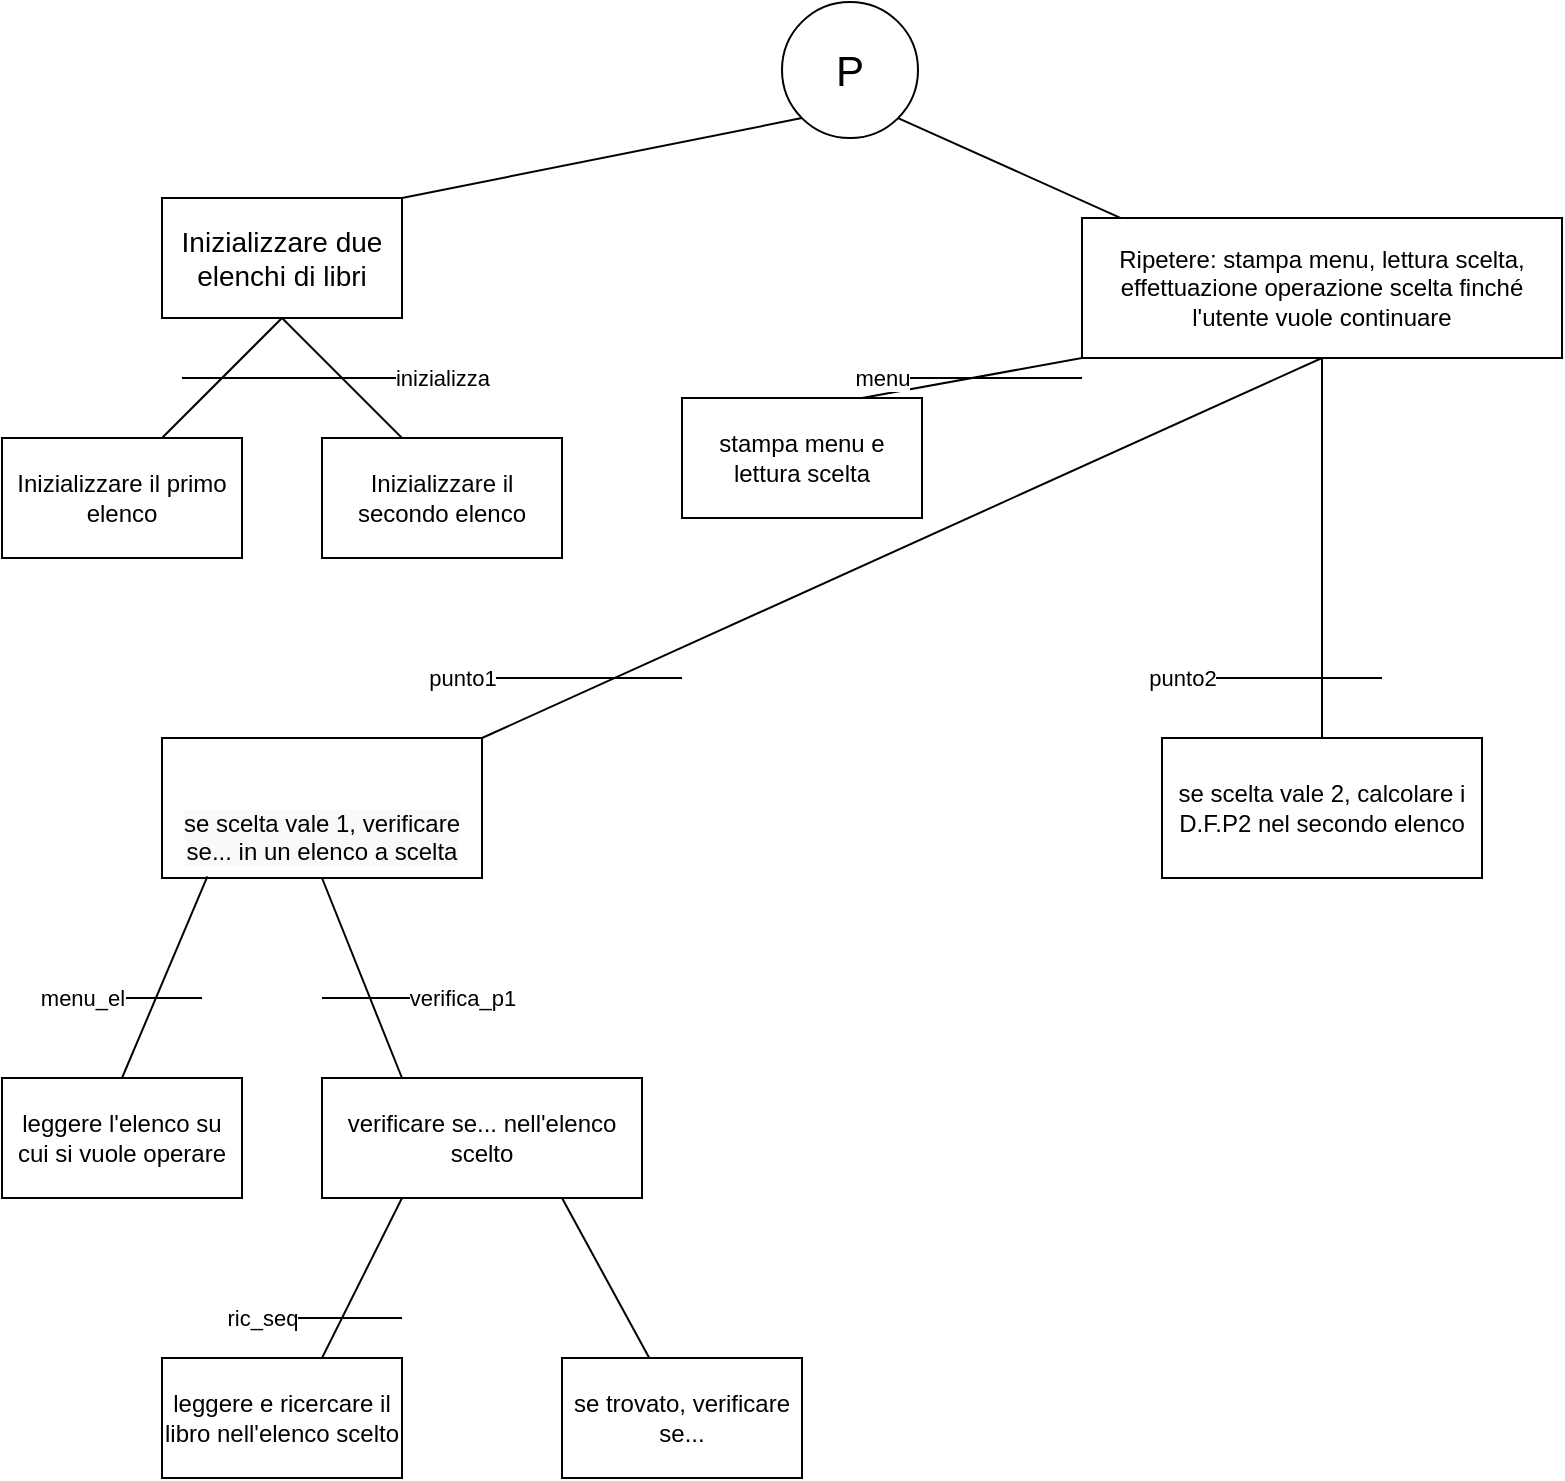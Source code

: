 <mxfile version="13.6.5">
    <diagram id="t-ZDDujmPhS7KHESAUoj" name="Pagina-1">
        <mxGraphModel dx="949" dy="2849" grid="1" gridSize="10" guides="1" tooltips="1" connect="1" arrows="1" fold="1" page="1" pageScale="1" pageWidth="827" pageHeight="1169" math="0" shadow="0">
            <root>
                <mxCell id="0"/>
                <mxCell id="1" parent="0"/>
                <mxCell id="IPE7AgSTdYtW8we0NMha-1" value="&lt;div style=&quot;text-align: justify&quot;&gt;&lt;span style=&quot;font-size: 21px&quot;&gt;P&lt;/span&gt;&lt;/div&gt;" style="ellipse;whiteSpace=wrap;html=1;aspect=fixed;" parent="1" vertex="1">
                    <mxGeometry x="390" y="-2338" width="68" height="68" as="geometry"/>
                </mxCell>
                <mxCell id="IPE7AgSTdYtW8we0NMha-2" value="" style="endArrow=none;html=1;exitX=0;exitY=1;exitDx=0;exitDy=0;entryX=1;entryY=0;entryDx=0;entryDy=0;" parent="1" source="IPE7AgSTdYtW8we0NMha-1" target="IPE7AgSTdYtW8we0NMha-3" edge="1">
                    <mxGeometry width="50" height="50" relative="1" as="geometry">
                        <mxPoint x="420" y="-2119" as="sourcePoint"/>
                        <mxPoint x="260" y="-2240" as="targetPoint"/>
                    </mxGeometry>
                </mxCell>
                <mxCell id="IPE7AgSTdYtW8we0NMha-3" value="&lt;font style=&quot;font-size: 14px&quot;&gt;Inizializzare due elenchi di libri&lt;/font&gt;" style="rounded=0;whiteSpace=wrap;html=1;" parent="1" vertex="1">
                    <mxGeometry x="80" y="-2240" width="120" height="60" as="geometry"/>
                </mxCell>
                <mxCell id="IPE7AgSTdYtW8we0NMha-5" value="" style="endArrow=none;html=1;" parent="1" edge="1">
                    <mxGeometry width="50" height="50" relative="1" as="geometry">
                        <mxPoint x="200" y="-2120" as="sourcePoint"/>
                        <mxPoint x="140" y="-2180" as="targetPoint"/>
                    </mxGeometry>
                </mxCell>
                <mxCell id="IPE7AgSTdYtW8we0NMha-6" value="" style="endArrow=none;html=1;" parent="1" edge="1">
                    <mxGeometry width="50" height="50" relative="1" as="geometry">
                        <mxPoint x="80" y="-2120" as="sourcePoint"/>
                        <mxPoint x="140" y="-2180" as="targetPoint"/>
                    </mxGeometry>
                </mxCell>
                <mxCell id="IPE7AgSTdYtW8we0NMha-7" value="Inizializzare il secondo elenco" style="rounded=0;whiteSpace=wrap;html=1;" parent="1" vertex="1">
                    <mxGeometry x="160" y="-2120" width="120" height="60" as="geometry"/>
                </mxCell>
                <mxCell id="IPE7AgSTdYtW8we0NMha-8" value="Inizializzare il primo elenco" style="rounded=0;whiteSpace=wrap;html=1;" parent="1" vertex="1">
                    <mxGeometry y="-2120" width="120" height="60" as="geometry"/>
                </mxCell>
                <mxCell id="IPE7AgSTdYtW8we0NMha-9" value="" style="endArrow=none;html=1;exitX=1;exitY=1;exitDx=0;exitDy=0;entryX=0.088;entryY=0.011;entryDx=0;entryDy=0;entryPerimeter=0;" parent="1" source="IPE7AgSTdYtW8we0NMha-1" target="IPE7AgSTdYtW8we0NMha-10" edge="1">
                    <mxGeometry width="50" height="50" relative="1" as="geometry">
                        <mxPoint x="390" y="-2040" as="sourcePoint"/>
                        <mxPoint x="440" y="-2090" as="targetPoint"/>
                    </mxGeometry>
                </mxCell>
                <mxCell id="IPE7AgSTdYtW8we0NMha-10" value="Ripetere: stampa menu, lettura scelta, effettuazione operazione scelta finché l'utente vuole continuare" style="rounded=0;whiteSpace=wrap;html=1;" parent="1" vertex="1">
                    <mxGeometry x="540" y="-2230" width="240" height="70" as="geometry"/>
                </mxCell>
                <mxCell id="IPE7AgSTdYtW8we0NMha-11" value="stampa menu e lettura scelta" style="rounded=0;whiteSpace=wrap;html=1;" parent="1" vertex="1">
                    <mxGeometry x="340" y="-2140" width="120" height="60" as="geometry"/>
                </mxCell>
                <mxCell id="IPE7AgSTdYtW8we0NMha-12" value="" style="endArrow=none;html=1;entryX=0;entryY=1;entryDx=0;entryDy=0;exitX=0.75;exitY=0;exitDx=0;exitDy=0;" parent="1" source="IPE7AgSTdYtW8we0NMha-11" target="IPE7AgSTdYtW8we0NMha-10" edge="1">
                    <mxGeometry width="50" height="50" relative="1" as="geometry">
                        <mxPoint x="390" y="-2050" as="sourcePoint"/>
                        <mxPoint x="440" y="-2100" as="targetPoint"/>
                    </mxGeometry>
                </mxCell>
                <mxCell id="IPE7AgSTdYtW8we0NMha-13" value="inizializza" style="endArrow=none;html=1;" parent="1" edge="1">
                    <mxGeometry x="0.733" width="50" height="50" relative="1" as="geometry">
                        <mxPoint x="90" y="-2150" as="sourcePoint"/>
                        <mxPoint x="240" y="-2150" as="targetPoint"/>
                        <mxPoint as="offset"/>
                    </mxGeometry>
                </mxCell>
                <mxCell id="IPE7AgSTdYtW8we0NMha-14" value="menu" style="endArrow=none;html=1;" parent="1" edge="1">
                    <mxGeometry x="-0.818" width="50" height="50" relative="1" as="geometry">
                        <mxPoint x="430" y="-2150" as="sourcePoint"/>
                        <mxPoint x="540" y="-2150" as="targetPoint"/>
                        <mxPoint as="offset"/>
                    </mxGeometry>
                </mxCell>
                <mxCell id="IPE7AgSTdYtW8we0NMha-15" value="&lt;br&gt;&lt;br&gt;&lt;span style=&quot;color: rgb(0 , 0 , 0) ; font-family: &amp;#34;helvetica&amp;#34; ; font-size: 12px ; font-style: normal ; font-weight: 400 ; letter-spacing: normal ; text-align: center ; text-indent: 0px ; text-transform: none ; word-spacing: 0px ; background-color: rgb(248 , 249 , 250) ; display: inline ; float: none&quot;&gt;se scelta vale 1, verificare se... in un elenco a scelta&lt;/span&gt;&lt;br&gt;" style="rounded=0;whiteSpace=wrap;html=1;" parent="1" vertex="1">
                    <mxGeometry x="80" y="-1970" width="160" height="70" as="geometry"/>
                </mxCell>
                <mxCell id="IPE7AgSTdYtW8we0NMha-16" value="" style="endArrow=none;html=1;entryX=0.5;entryY=1;entryDx=0;entryDy=0;exitX=1;exitY=0;exitDx=0;exitDy=0;" parent="1" source="IPE7AgSTdYtW8we0NMha-15" target="IPE7AgSTdYtW8we0NMha-10" edge="1">
                    <mxGeometry width="50" height="50" relative="1" as="geometry">
                        <mxPoint x="390" y="-2060" as="sourcePoint"/>
                        <mxPoint x="440" y="-2110" as="targetPoint"/>
                    </mxGeometry>
                </mxCell>
                <mxCell id="IPE7AgSTdYtW8we0NMha-17" value="punto1" style="endArrow=none;html=1;" parent="1" edge="1">
                    <mxGeometry x="-0.833" width="50" height="50" relative="1" as="geometry">
                        <mxPoint x="220" y="-2000" as="sourcePoint"/>
                        <mxPoint x="340" y="-2000" as="targetPoint"/>
                        <mxPoint as="offset"/>
                    </mxGeometry>
                </mxCell>
                <mxCell id="IPE7AgSTdYtW8we0NMha-33" value="" style="endArrow=none;html=1;exitX=0.5;exitY=1;exitDx=0;exitDy=0;" parent="1" source="IPE7AgSTdYtW8we0NMha-10" edge="1">
                    <mxGeometry width="50" height="50" relative="1" as="geometry">
                        <mxPoint x="655" y="-2130" as="sourcePoint"/>
                        <mxPoint x="660" y="-1970" as="targetPoint"/>
                    </mxGeometry>
                </mxCell>
                <mxCell id="IPE7AgSTdYtW8we0NMha-35" value="se scelta vale 2, calcolare i D.F.P2 nel secondo elenco" style="rounded=0;whiteSpace=wrap;html=1;" parent="1" vertex="1">
                    <mxGeometry x="580" y="-1970" width="160" height="70" as="geometry"/>
                </mxCell>
                <mxCell id="frDiDD3gZIe1q3mwSuNl-1" value="leggere l'elenco su cui si vuole operare" style="rounded=0;whiteSpace=wrap;html=1;" parent="1" vertex="1">
                    <mxGeometry y="-1800" width="120" height="60" as="geometry"/>
                </mxCell>
                <mxCell id="frDiDD3gZIe1q3mwSuNl-2" value="" style="endArrow=none;html=1;entryX=0.142;entryY=0.989;entryDx=0;entryDy=0;entryPerimeter=0;exitX=0.5;exitY=0;exitDx=0;exitDy=0;" parent="1" source="frDiDD3gZIe1q3mwSuNl-1" target="IPE7AgSTdYtW8we0NMha-15" edge="1">
                    <mxGeometry width="50" height="50" relative="1" as="geometry">
                        <mxPoint x="390" y="-1900" as="sourcePoint"/>
                        <mxPoint x="440" y="-1950" as="targetPoint"/>
                    </mxGeometry>
                </mxCell>
                <mxCell id="frDiDD3gZIe1q3mwSuNl-3" value="menu_el" style="endArrow=none;html=1;" parent="1" edge="1">
                    <mxGeometry x="-0.5" width="50" height="50" relative="1" as="geometry">
                        <mxPoint x="20" y="-1840" as="sourcePoint"/>
                        <mxPoint x="100" y="-1840" as="targetPoint"/>
                        <Array as="points"/>
                        <mxPoint as="offset"/>
                    </mxGeometry>
                </mxCell>
                <mxCell id="frDiDD3gZIe1q3mwSuNl-4" value="verificare se... nell'elenco scelto" style="rounded=0;whiteSpace=wrap;html=1;" parent="1" vertex="1">
                    <mxGeometry x="160" y="-1800" width="160" height="60" as="geometry"/>
                </mxCell>
                <mxCell id="frDiDD3gZIe1q3mwSuNl-6" value="" style="endArrow=none;html=1;entryX=0.5;entryY=1;entryDx=0;entryDy=0;exitX=0.25;exitY=0;exitDx=0;exitDy=0;" parent="1" source="frDiDD3gZIe1q3mwSuNl-4" target="IPE7AgSTdYtW8we0NMha-15" edge="1">
                    <mxGeometry width="50" height="50" relative="1" as="geometry">
                        <mxPoint x="390" y="-1910" as="sourcePoint"/>
                        <mxPoint x="440" y="-1960" as="targetPoint"/>
                    </mxGeometry>
                </mxCell>
                <mxCell id="frDiDD3gZIe1q3mwSuNl-7" value="verifica_p1" style="endArrow=none;html=1;" parent="1" edge="1">
                    <mxGeometry x="0.75" width="50" height="50" relative="1" as="geometry">
                        <mxPoint x="160" y="-1840" as="sourcePoint"/>
                        <mxPoint x="240" y="-1840" as="targetPoint"/>
                        <mxPoint as="offset"/>
                    </mxGeometry>
                </mxCell>
                <mxCell id="frDiDD3gZIe1q3mwSuNl-10" value="punto2" style="endArrow=none;html=1;" parent="1" edge="1">
                    <mxGeometry x="-0.818" width="50" height="50" relative="1" as="geometry">
                        <mxPoint x="580" y="-2000" as="sourcePoint"/>
                        <mxPoint x="690" y="-2000" as="targetPoint"/>
                        <mxPoint as="offset"/>
                    </mxGeometry>
                </mxCell>
                <mxCell id="frDiDD3gZIe1q3mwSuNl-12" value="" style="endArrow=none;html=1;" parent="1" edge="1">
                    <mxGeometry width="50" height="50" relative="1" as="geometry">
                        <mxPoint x="160" y="-1660" as="sourcePoint"/>
                        <mxPoint x="200" y="-1740" as="targetPoint"/>
                    </mxGeometry>
                </mxCell>
                <mxCell id="frDiDD3gZIe1q3mwSuNl-13" value="leggere e ricercare il libro nell'elenco scelto" style="rounded=0;whiteSpace=wrap;html=1;" parent="1" vertex="1">
                    <mxGeometry x="80" y="-1660" width="120" height="60" as="geometry"/>
                </mxCell>
                <mxCell id="frDiDD3gZIe1q3mwSuNl-14" value="" style="endArrow=none;html=1;entryX=0.75;entryY=1;entryDx=0;entryDy=0;" parent="1" source="frDiDD3gZIe1q3mwSuNl-16" target="frDiDD3gZIe1q3mwSuNl-4" edge="1">
                    <mxGeometry width="50" height="50" relative="1" as="geometry">
                        <mxPoint x="320" y="-1670" as="sourcePoint"/>
                        <mxPoint x="440" y="-1680" as="targetPoint"/>
                    </mxGeometry>
                </mxCell>
                <mxCell id="frDiDD3gZIe1q3mwSuNl-16" value="se trovato, verificare se..." style="rounded=0;whiteSpace=wrap;html=1;" parent="1" vertex="1">
                    <mxGeometry x="280" y="-1660" width="120" height="60" as="geometry"/>
                </mxCell>
                <mxCell id="frDiDD3gZIe1q3mwSuNl-17" value="ric_seq" style="endArrow=none;html=1;" parent="1" edge="1">
                    <mxGeometry x="-0.75" width="50" height="50" relative="1" as="geometry">
                        <mxPoint x="120" y="-1680" as="sourcePoint"/>
                        <mxPoint x="200" y="-1680" as="targetPoint"/>
                        <mxPoint as="offset"/>
                    </mxGeometry>
                </mxCell>
            </root>
        </mxGraphModel>
    </diagram>
</mxfile>